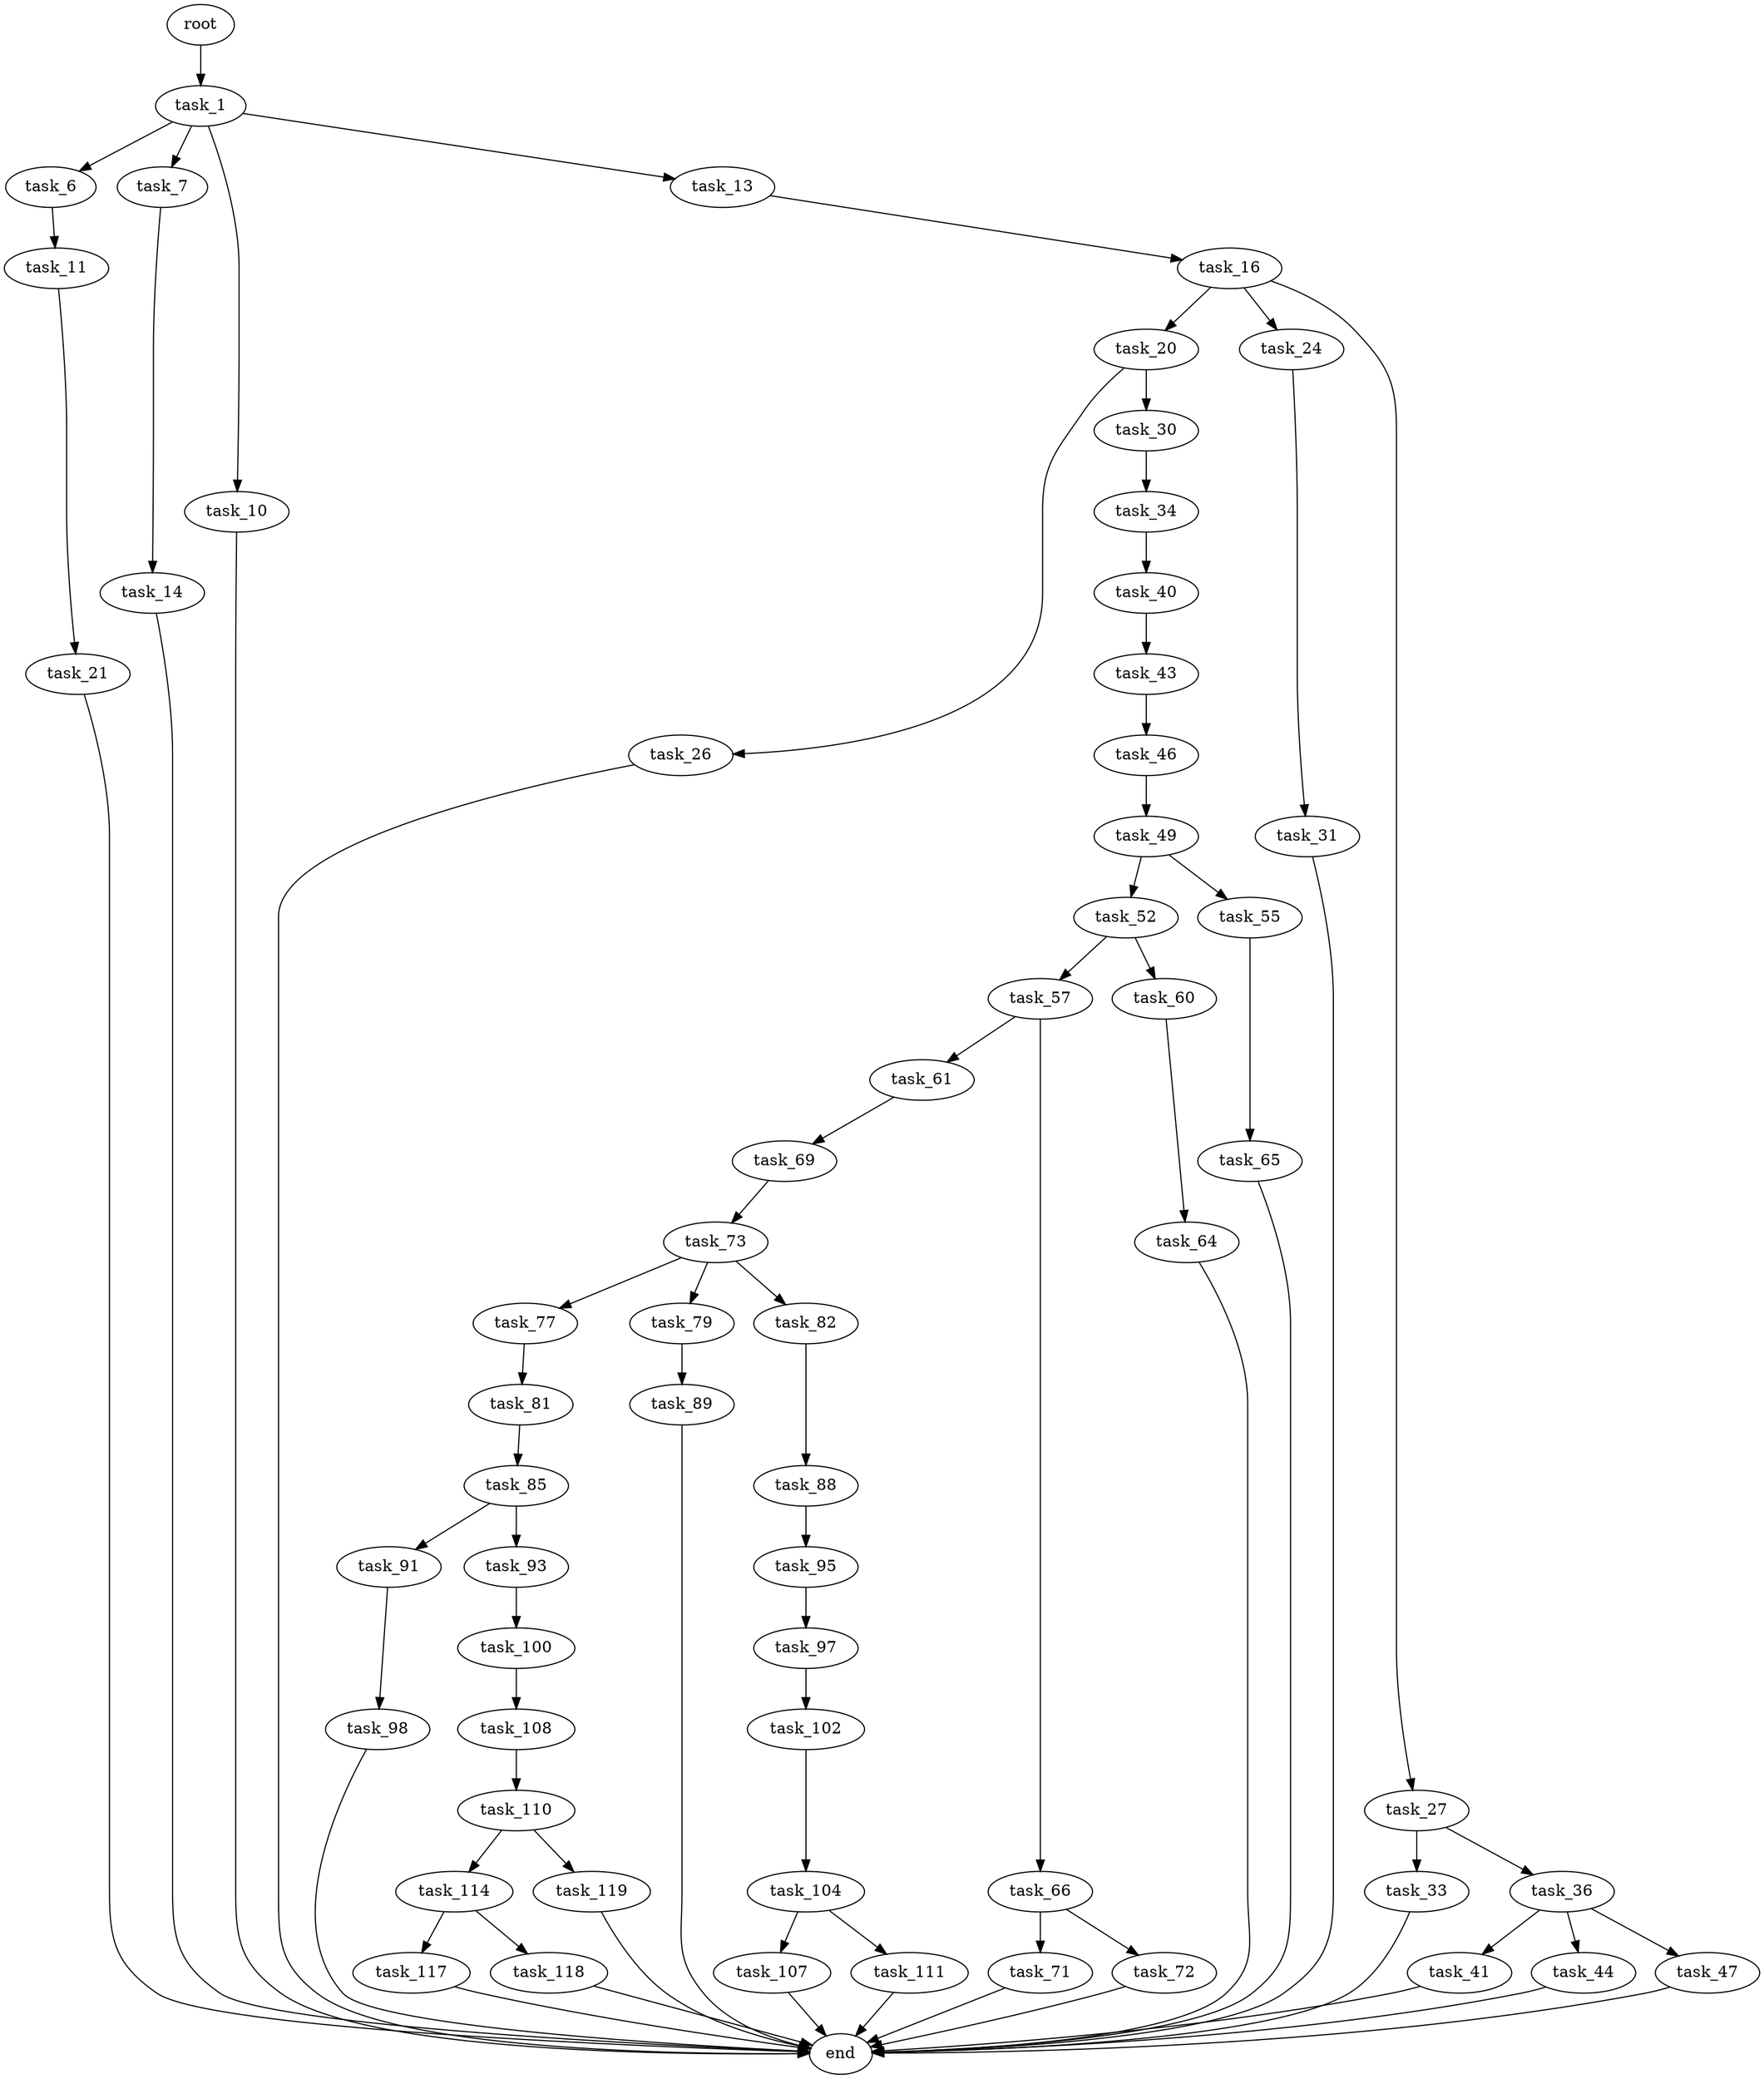 digraph G {
  root [size="0.000000"];
  task_1 [size="109770322392.000000"];
  task_6 [size="139299871980.000000"];
  task_7 [size="9678993440.000000"];
  task_10 [size="196171342272.000000"];
  task_13 [size="432302995675.000000"];
  task_11 [size="82972719571.000000"];
  task_14 [size="1630253093.000000"];
  end [size="0.000000"];
  task_21 [size="3344352000.000000"];
  task_16 [size="12470238879.000000"];
  task_20 [size="24315264984.000000"];
  task_24 [size="1984710873.000000"];
  task_27 [size="902095470449.000000"];
  task_26 [size="231928233984.000000"];
  task_30 [size="64991554671.000000"];
  task_31 [size="134217728000.000000"];
  task_33 [size="8589934592.000000"];
  task_36 [size="60157768808.000000"];
  task_34 [size="68719476736.000000"];
  task_40 [size="84064028990.000000"];
  task_41 [size="6841161744.000000"];
  task_44 [size="68719476736.000000"];
  task_47 [size="28991029248.000000"];
  task_43 [size="34276018522.000000"];
  task_46 [size="8489124774.000000"];
  task_49 [size="8589934592.000000"];
  task_52 [size="8589934592.000000"];
  task_55 [size="836107003472.000000"];
  task_57 [size="1118667926.000000"];
  task_60 [size="292866993504.000000"];
  task_65 [size="123408619715.000000"];
  task_61 [size="40105471463.000000"];
  task_66 [size="1073741824000.000000"];
  task_64 [size="2074333510.000000"];
  task_69 [size="266528678189.000000"];
  task_71 [size="549755813888.000000"];
  task_72 [size="231928233984.000000"];
  task_73 [size="68719476736.000000"];
  task_77 [size="977610225.000000"];
  task_79 [size="368293445632.000000"];
  task_82 [size="782757789696.000000"];
  task_81 [size="854860430187.000000"];
  task_89 [size="77783821255.000000"];
  task_85 [size="134217728000.000000"];
  task_88 [size="8245978154.000000"];
  task_91 [size="566449312824.000000"];
  task_93 [size="408595844048.000000"];
  task_95 [size="10371428710.000000"];
  task_98 [size="104809033067.000000"];
  task_100 [size="10958574806.000000"];
  task_97 [size="134217728000.000000"];
  task_102 [size="32036387256.000000"];
  task_108 [size="436502927716.000000"];
  task_104 [size="115721049254.000000"];
  task_107 [size="118433779541.000000"];
  task_111 [size="1589995786.000000"];
  task_110 [size="218530276068.000000"];
  task_114 [size="549755813888.000000"];
  task_119 [size="782757789696.000000"];
  task_117 [size="13716820390.000000"];
  task_118 [size="30352596126.000000"];

  root -> task_1 [size="1.000000"];
  task_1 -> task_6 [size="134217728.000000"];
  task_1 -> task_7 [size="134217728.000000"];
  task_1 -> task_10 [size="134217728.000000"];
  task_1 -> task_13 [size="134217728.000000"];
  task_6 -> task_11 [size="134217728.000000"];
  task_7 -> task_14 [size="536870912.000000"];
  task_10 -> end [size="1.000000"];
  task_13 -> task_16 [size="838860800.000000"];
  task_11 -> task_21 [size="75497472.000000"];
  task_14 -> end [size="1.000000"];
  task_21 -> end [size="1.000000"];
  task_16 -> task_20 [size="301989888.000000"];
  task_16 -> task_24 [size="301989888.000000"];
  task_16 -> task_27 [size="301989888.000000"];
  task_20 -> task_26 [size="679477248.000000"];
  task_20 -> task_30 [size="679477248.000000"];
  task_24 -> task_31 [size="75497472.000000"];
  task_27 -> task_33 [size="679477248.000000"];
  task_27 -> task_36 [size="679477248.000000"];
  task_26 -> end [size="1.000000"];
  task_30 -> task_34 [size="75497472.000000"];
  task_31 -> end [size="1.000000"];
  task_33 -> end [size="1.000000"];
  task_36 -> task_41 [size="209715200.000000"];
  task_36 -> task_44 [size="209715200.000000"];
  task_36 -> task_47 [size="209715200.000000"];
  task_34 -> task_40 [size="134217728.000000"];
  task_40 -> task_43 [size="75497472.000000"];
  task_41 -> end [size="1.000000"];
  task_44 -> end [size="1.000000"];
  task_47 -> end [size="1.000000"];
  task_43 -> task_46 [size="536870912.000000"];
  task_46 -> task_49 [size="536870912.000000"];
  task_49 -> task_52 [size="33554432.000000"];
  task_49 -> task_55 [size="33554432.000000"];
  task_52 -> task_57 [size="33554432.000000"];
  task_52 -> task_60 [size="33554432.000000"];
  task_55 -> task_65 [size="536870912.000000"];
  task_57 -> task_61 [size="33554432.000000"];
  task_57 -> task_66 [size="33554432.000000"];
  task_60 -> task_64 [size="209715200.000000"];
  task_65 -> end [size="1.000000"];
  task_61 -> task_69 [size="75497472.000000"];
  task_66 -> task_71 [size="838860800.000000"];
  task_66 -> task_72 [size="838860800.000000"];
  task_64 -> end [size="1.000000"];
  task_69 -> task_73 [size="209715200.000000"];
  task_71 -> end [size="1.000000"];
  task_72 -> end [size="1.000000"];
  task_73 -> task_77 [size="134217728.000000"];
  task_73 -> task_79 [size="134217728.000000"];
  task_73 -> task_82 [size="134217728.000000"];
  task_77 -> task_81 [size="33554432.000000"];
  task_79 -> task_89 [size="411041792.000000"];
  task_82 -> task_88 [size="679477248.000000"];
  task_81 -> task_85 [size="838860800.000000"];
  task_89 -> end [size="1.000000"];
  task_85 -> task_91 [size="209715200.000000"];
  task_85 -> task_93 [size="209715200.000000"];
  task_88 -> task_95 [size="134217728.000000"];
  task_91 -> task_98 [size="679477248.000000"];
  task_93 -> task_100 [size="838860800.000000"];
  task_95 -> task_97 [size="301989888.000000"];
  task_98 -> end [size="1.000000"];
  task_100 -> task_108 [size="536870912.000000"];
  task_97 -> task_102 [size="209715200.000000"];
  task_102 -> task_104 [size="838860800.000000"];
  task_108 -> task_110 [size="301989888.000000"];
  task_104 -> task_107 [size="209715200.000000"];
  task_104 -> task_111 [size="209715200.000000"];
  task_107 -> end [size="1.000000"];
  task_111 -> end [size="1.000000"];
  task_110 -> task_114 [size="536870912.000000"];
  task_110 -> task_119 [size="536870912.000000"];
  task_114 -> task_117 [size="536870912.000000"];
  task_114 -> task_118 [size="536870912.000000"];
  task_119 -> end [size="1.000000"];
  task_117 -> end [size="1.000000"];
  task_118 -> end [size="1.000000"];
}
